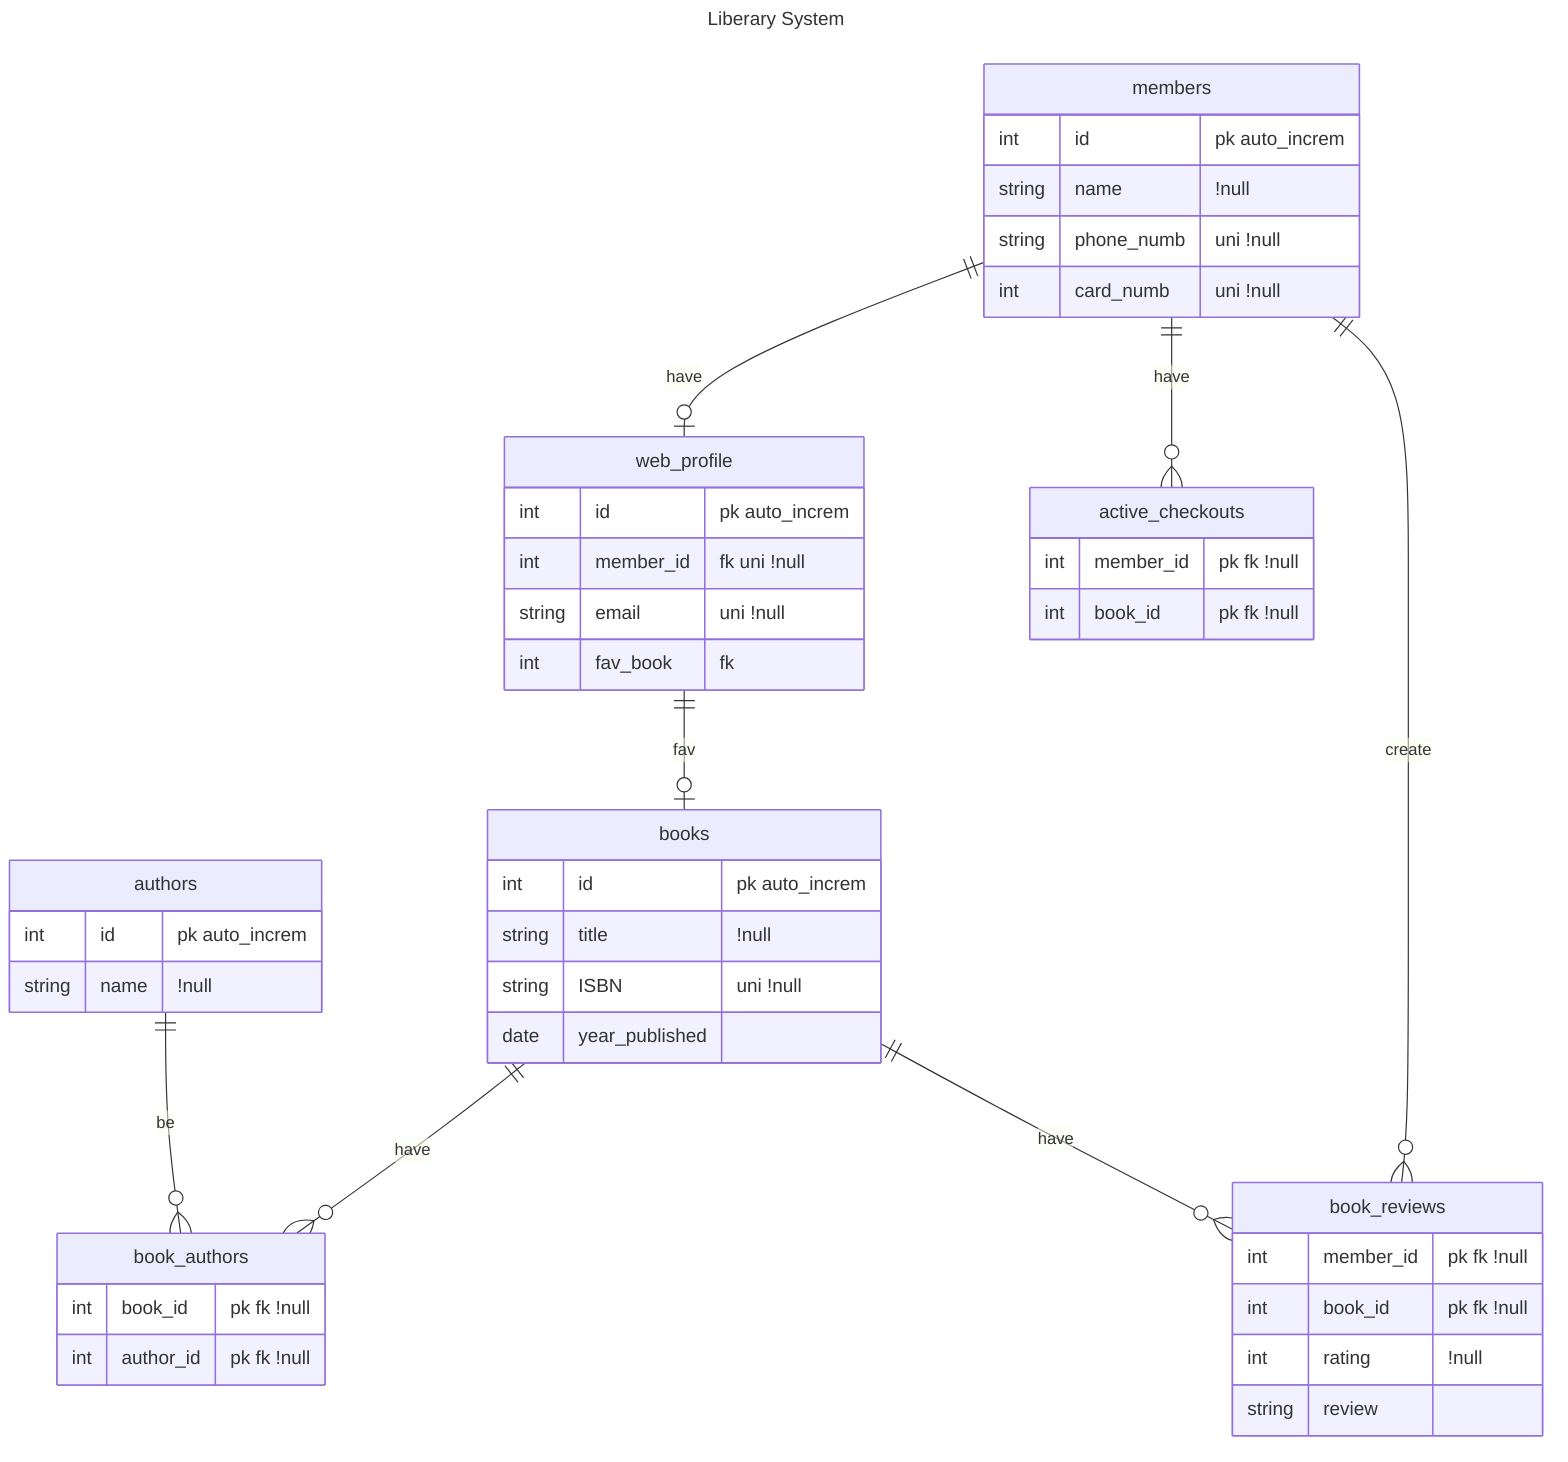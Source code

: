 ---
title: Liberary System
---

erDiagram
    books{
        int id "pk auto_increm"
        string title "!null"
        string ISBN "uni !null"
        date year_published
    }
    authors{
        int id "pk auto_increm"
        string name "!null"
    }
    book_authors{
        int book_id "pk fk !null"
        int author_id "pk fk !null"        
    }
    members{
        int id "pk auto_increm"
        string name "!null"
        string phone_numb "uni !null"
        int card_numb "uni !null"
    }
    web_profile{
        int id "pk auto_increm"
        int member_id "fk uni !null"
        string email "uni !null"
        int fav_book "fk"
    }
    active_checkouts{
        int member_id "pk fk !null"
        int book_id "pk fk !null"
    }
    book_reviews{
        int member_id "pk fk !null"
        int book_id "pk fk !null"
        int rating "!null"
        string review
    }


    authors ||--o{ book_authors : "be"

    books ||--o{ book_authors : "have"
    books ||--o{ book_reviews : "have"

    members ||--o| web_profile : "have"
    members ||--o{ active_checkouts : "have"
    members ||--o{ book_reviews : "create"
    
    web_profile ||--o| books : "fav"